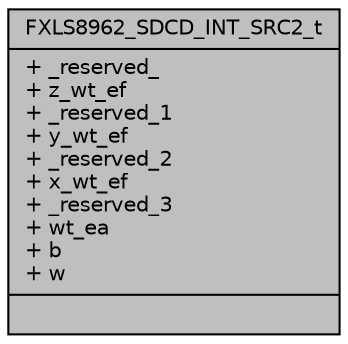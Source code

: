 digraph "FXLS8962_SDCD_INT_SRC2_t"
{
  edge [fontname="Helvetica",fontsize="10",labelfontname="Helvetica",labelfontsize="10"];
  node [fontname="Helvetica",fontsize="10",shape=record];
  Node1 [label="{FXLS8962_SDCD_INT_SRC2_t\n|+ _reserved_\l+ z_wt_ef\l+ _reserved_1\l+ y_wt_ef\l+ _reserved_2\l+ x_wt_ef\l+ _reserved_3\l+ wt_ea\l+ b\l+ w\l|}",height=0.2,width=0.4,color="black", fillcolor="grey75", style="filled", fontcolor="black"];
}
